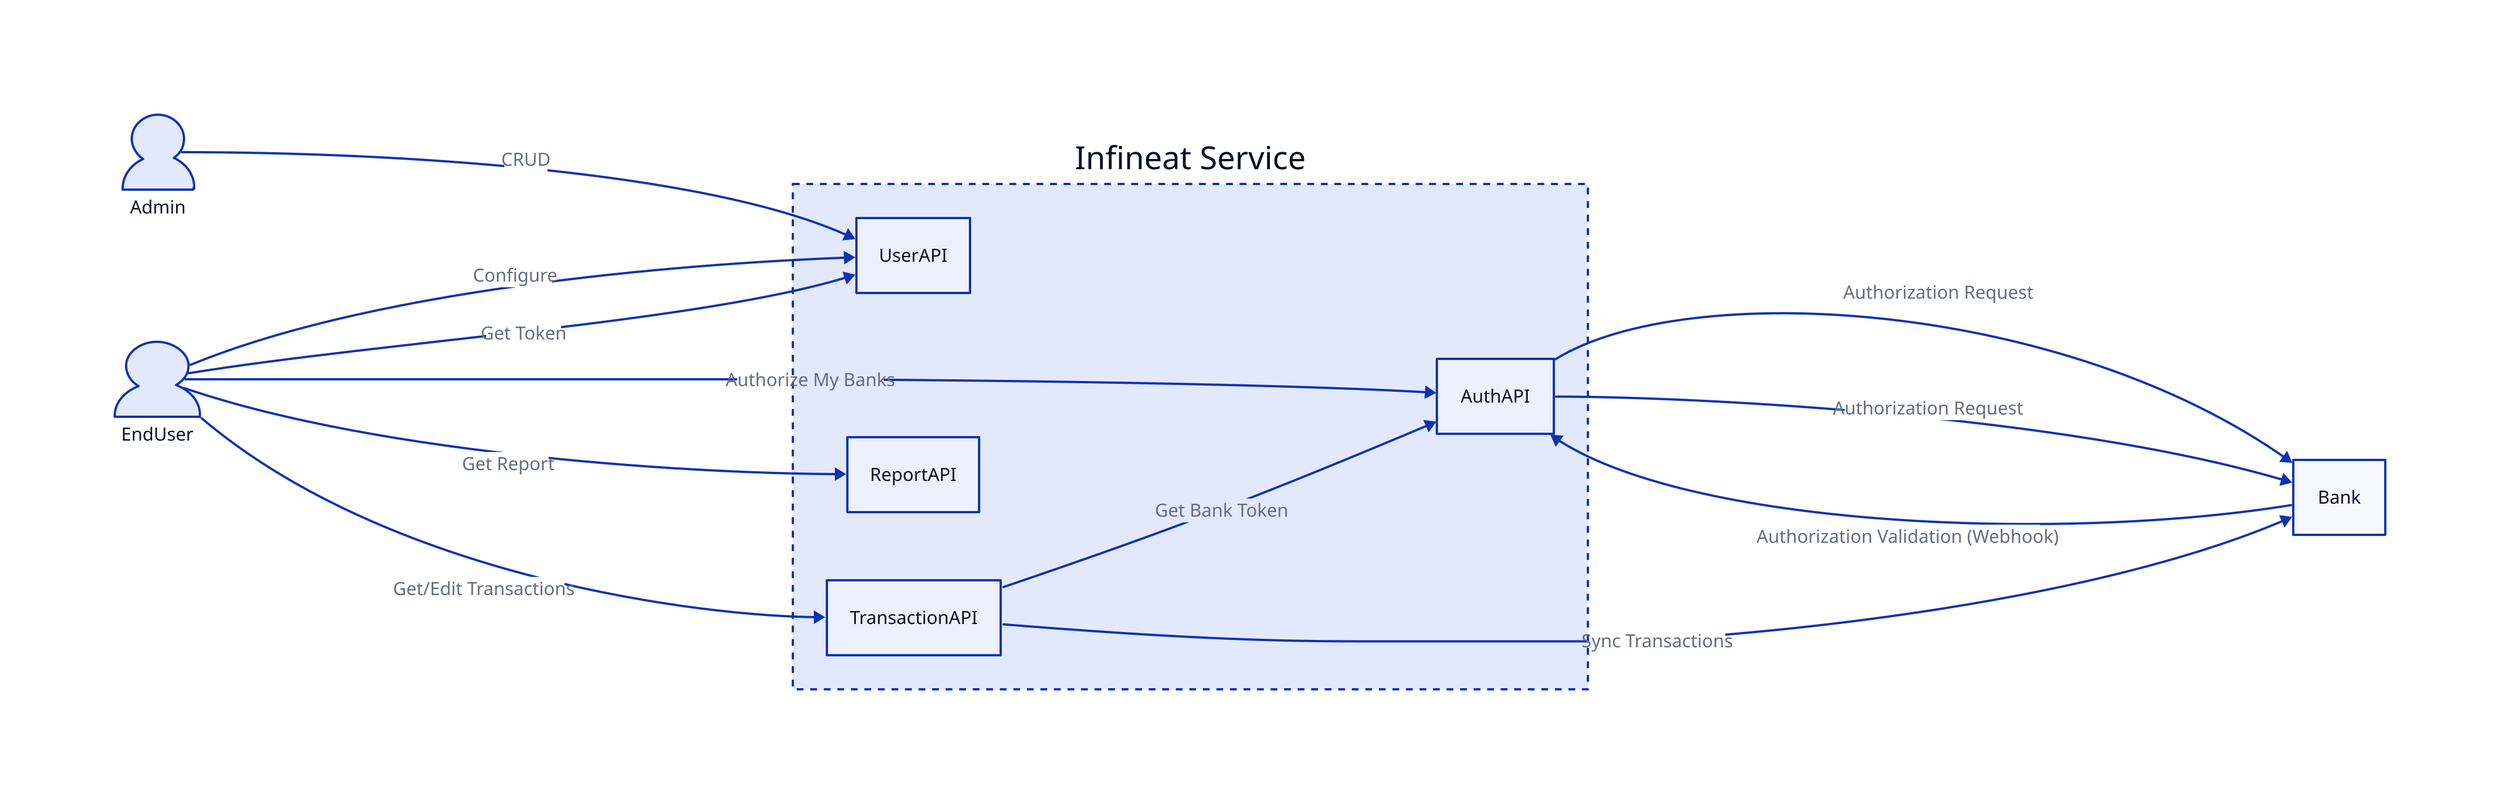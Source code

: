 direction: right

Admin
Admin.shape: person

EndUser
EndUser.shape: person

Infineat: Infineat Service {
  style: {
    stroke-dash: 3
  }
  UserAPI
  AuthAPI
  ReportAPI
  TransactionAPI

  TransactionAPI -> AuthAPI: Get Bank Token
}

Admin -> Infineat.UserAPI: CRUD
EndUser -> Infineat.UserAPI: Configure
EndUser -> Infineat.UserAPI: Get Token
EndUser -> Infineat.AuthAPI: Authorize My Banks
Infineat.AuthAPI -> Bank: Authorization Request
Infineat.AuthAPI <- Bank: Authorization Validation (Webhook)

EndUser -> Infineat.ReportAPI: Get Report
EndUser -> Infineat.TransactionAPI: Get/Edit Transactions
Infineat.AuthAPI -> Bank: Authorization Request

Infineat.TransactionAPI -> Bank: Sync Transactions
